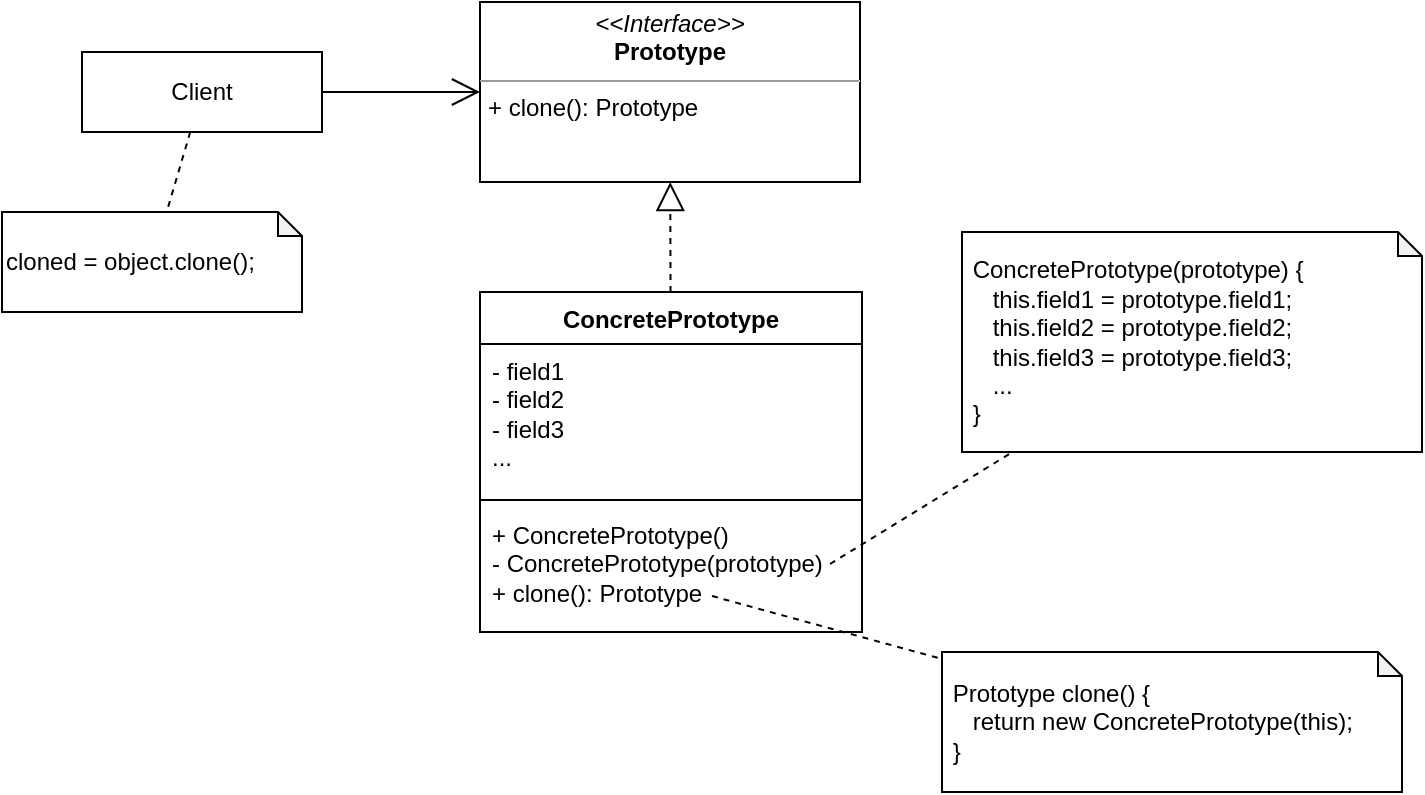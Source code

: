 <mxfile version="21.2.1" type="device">
  <diagram id="C5RBs43oDa-KdzZeNtuy" name="Page-1">
    <mxGraphModel dx="1195" dy="703" grid="1" gridSize="10" guides="1" tooltips="1" connect="1" arrows="1" fold="1" page="1" pageScale="1" pageWidth="827" pageHeight="1169" math="0" shadow="0">
      <root>
        <mxCell id="WIyWlLk6GJQsqaUBKTNV-0" />
        <mxCell id="WIyWlLk6GJQsqaUBKTNV-1" parent="WIyWlLk6GJQsqaUBKTNV-0" />
        <mxCell id="0CVLnJ3uzTkB0svSnbMB-0" value="Client" style="html=1;whiteSpace=wrap;" vertex="1" parent="WIyWlLk6GJQsqaUBKTNV-1">
          <mxGeometry x="120" y="120" width="120" height="40" as="geometry" />
        </mxCell>
        <mxCell id="0CVLnJ3uzTkB0svSnbMB-1" value="&lt;p style=&quot;margin:0px;margin-top:4px;text-align:center;&quot;&gt;&lt;i&gt;&amp;lt;&amp;lt;Interface&amp;gt;&amp;gt;&lt;/i&gt;&lt;br&gt;&lt;b&gt;Prototype&lt;/b&gt;&lt;br&gt;&lt;/p&gt;&lt;hr size=&quot;1&quot;&gt;&lt;p style=&quot;margin:0px;margin-left:4px;&quot;&gt;&lt;/p&gt;&lt;p style=&quot;margin:0px;margin-left:4px;&quot;&gt;+ clone(): Prototype&lt;br&gt;&lt;br&gt;&lt;/p&gt;" style="verticalAlign=top;align=left;overflow=fill;fontSize=12;fontFamily=Helvetica;html=1;whiteSpace=wrap;" vertex="1" parent="WIyWlLk6GJQsqaUBKTNV-1">
          <mxGeometry x="319" y="95" width="190" height="90" as="geometry" />
        </mxCell>
        <mxCell id="0CVLnJ3uzTkB0svSnbMB-2" value="ConcretePrototype" style="swimlane;fontStyle=1;align=center;verticalAlign=top;childLayout=stackLayout;horizontal=1;startSize=26;horizontalStack=0;resizeParent=1;resizeParentMax=0;resizeLast=0;collapsible=1;marginBottom=0;whiteSpace=wrap;html=1;" vertex="1" parent="WIyWlLk6GJQsqaUBKTNV-1">
          <mxGeometry x="319" y="240" width="191" height="170" as="geometry" />
        </mxCell>
        <mxCell id="0CVLnJ3uzTkB0svSnbMB-3" value="- field1&lt;br&gt;- field2&lt;br&gt;- field3&lt;br&gt;..." style="text;strokeColor=none;fillColor=none;align=left;verticalAlign=top;spacingLeft=4;spacingRight=4;overflow=hidden;rotatable=0;points=[[0,0.5],[1,0.5]];portConstraint=eastwest;whiteSpace=wrap;html=1;" vertex="1" parent="0CVLnJ3uzTkB0svSnbMB-2">
          <mxGeometry y="26" width="191" height="74" as="geometry" />
        </mxCell>
        <mxCell id="0CVLnJ3uzTkB0svSnbMB-4" value="" style="line;strokeWidth=1;fillColor=none;align=left;verticalAlign=middle;spacingTop=-1;spacingLeft=3;spacingRight=3;rotatable=0;labelPosition=right;points=[];portConstraint=eastwest;strokeColor=inherit;" vertex="1" parent="0CVLnJ3uzTkB0svSnbMB-2">
          <mxGeometry y="100" width="191" height="8" as="geometry" />
        </mxCell>
        <mxCell id="0CVLnJ3uzTkB0svSnbMB-5" value="+ ConcretePrototype()&lt;br&gt;- ConcretePrototype(prototype)&lt;br&gt;+ clone(): Prototype" style="text;strokeColor=none;fillColor=none;align=left;verticalAlign=top;spacingLeft=4;spacingRight=4;overflow=hidden;rotatable=0;points=[[0,0.5],[1,0.5]];portConstraint=eastwest;whiteSpace=wrap;html=1;" vertex="1" parent="0CVLnJ3uzTkB0svSnbMB-2">
          <mxGeometry y="108" width="191" height="62" as="geometry" />
        </mxCell>
        <mxCell id="0CVLnJ3uzTkB0svSnbMB-6" value="" style="endArrow=block;dashed=1;endFill=0;endSize=12;html=1;rounded=0;" edge="1" parent="WIyWlLk6GJQsqaUBKTNV-1" source="0CVLnJ3uzTkB0svSnbMB-2" target="0CVLnJ3uzTkB0svSnbMB-1">
          <mxGeometry width="160" relative="1" as="geometry">
            <mxPoint x="340" y="230" as="sourcePoint" />
            <mxPoint x="500" y="230" as="targetPoint" />
          </mxGeometry>
        </mxCell>
        <mxCell id="0CVLnJ3uzTkB0svSnbMB-7" value="" style="endArrow=open;endFill=1;endSize=12;html=1;rounded=0;" edge="1" parent="WIyWlLk6GJQsqaUBKTNV-1" source="0CVLnJ3uzTkB0svSnbMB-0" target="0CVLnJ3uzTkB0svSnbMB-1">
          <mxGeometry width="160" relative="1" as="geometry">
            <mxPoint x="340" y="230" as="sourcePoint" />
            <mxPoint x="500" y="230" as="targetPoint" />
          </mxGeometry>
        </mxCell>
        <mxCell id="0CVLnJ3uzTkB0svSnbMB-8" value="&amp;nbsp;Prototype clone() {&lt;br&gt;&amp;nbsp; &amp;nbsp; return new ConcretePrototype(this);&lt;br&gt;&amp;nbsp;}" style="shape=note;whiteSpace=wrap;html=1;backgroundOutline=1;darkOpacity=0.05;size=12;align=left;verticalAlign=middle;" vertex="1" parent="WIyWlLk6GJQsqaUBKTNV-1">
          <mxGeometry x="550" y="420" width="230" height="70" as="geometry" />
        </mxCell>
        <mxCell id="0CVLnJ3uzTkB0svSnbMB-9" value="" style="endArrow=none;dashed=1;html=1;rounded=0;" edge="1" parent="WIyWlLk6GJQsqaUBKTNV-1" target="0CVLnJ3uzTkB0svSnbMB-8">
          <mxGeometry width="50" height="50" relative="1" as="geometry">
            <mxPoint x="435" y="392" as="sourcePoint" />
            <mxPoint x="450" y="210" as="targetPoint" />
          </mxGeometry>
        </mxCell>
        <mxCell id="0CVLnJ3uzTkB0svSnbMB-10" value="&lt;div&gt;&amp;nbsp;ConcretePrototype(prototype) {&lt;/div&gt;&lt;div&gt;&amp;nbsp; &amp;nbsp; this.field1 = prototype.field1;&lt;/div&gt;&lt;div&gt;&lt;span style=&quot;&quot;&gt;&lt;/span&gt;&amp;nbsp; &amp;nbsp; this.field2 = prototype.field2;&lt;/div&gt;&lt;div&gt;&lt;span style=&quot;&quot;&gt;&lt;/span&gt;&amp;nbsp; &amp;nbsp; this.field3 = prototype.field3;&lt;/div&gt;&lt;div&gt;&lt;span style=&quot;&quot;&gt;&lt;/span&gt;&amp;nbsp; &amp;nbsp; ...&lt;/div&gt;&lt;div&gt;&amp;nbsp;}&lt;/div&gt;" style="shape=note;whiteSpace=wrap;html=1;backgroundOutline=1;darkOpacity=0.05;size=12;align=left;verticalAlign=middle;" vertex="1" parent="WIyWlLk6GJQsqaUBKTNV-1">
          <mxGeometry x="560" y="210" width="230" height="110" as="geometry" />
        </mxCell>
        <mxCell id="0CVLnJ3uzTkB0svSnbMB-11" value="" style="endArrow=none;dashed=1;html=1;rounded=0;" edge="1" parent="WIyWlLk6GJQsqaUBKTNV-1" target="0CVLnJ3uzTkB0svSnbMB-10">
          <mxGeometry width="50" height="50" relative="1" as="geometry">
            <mxPoint x="494" y="376" as="sourcePoint" />
            <mxPoint x="560" y="432" as="targetPoint" />
          </mxGeometry>
        </mxCell>
        <mxCell id="0CVLnJ3uzTkB0svSnbMB-12" value="cloned = object.clone();" style="shape=note;whiteSpace=wrap;html=1;backgroundOutline=1;darkOpacity=0.05;size=12;align=left;verticalAlign=middle;" vertex="1" parent="WIyWlLk6GJQsqaUBKTNV-1">
          <mxGeometry x="80" y="200" width="150" height="50" as="geometry" />
        </mxCell>
        <mxCell id="0CVLnJ3uzTkB0svSnbMB-13" value="" style="endArrow=none;dashed=1;html=1;rounded=0;" edge="1" parent="WIyWlLk6GJQsqaUBKTNV-1" source="0CVLnJ3uzTkB0svSnbMB-0" target="0CVLnJ3uzTkB0svSnbMB-12">
          <mxGeometry width="50" height="50" relative="1" as="geometry">
            <mxPoint x="504" y="386" as="sourcePoint" />
            <mxPoint x="595" y="330" as="targetPoint" />
          </mxGeometry>
        </mxCell>
      </root>
    </mxGraphModel>
  </diagram>
</mxfile>
